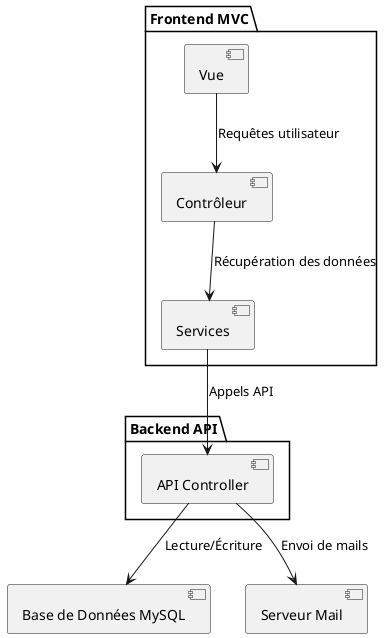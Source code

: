 @startuml

skinparam style strictuml
skinparam monochrome true

' Composants principaux
package "Frontend MVC" {
  [Vue] as FrontView
  [Contrôleur] as FrontController
  [Services] as FrontModel
}

package "Backend API" {
  [API Controller] as ApiController
}

[Base de Données MySQL] as DB
[Serveur Mail] as MailServer

' Relations entre les composants
FrontView --> FrontController : Requêtes utilisateur
FrontController --> FrontModel : Récupération des données
FrontModel --> ApiController : Appels API
ApiController --> DB : Lecture/Écriture
ApiController --> MailServer : Envoi de mails

@enduml